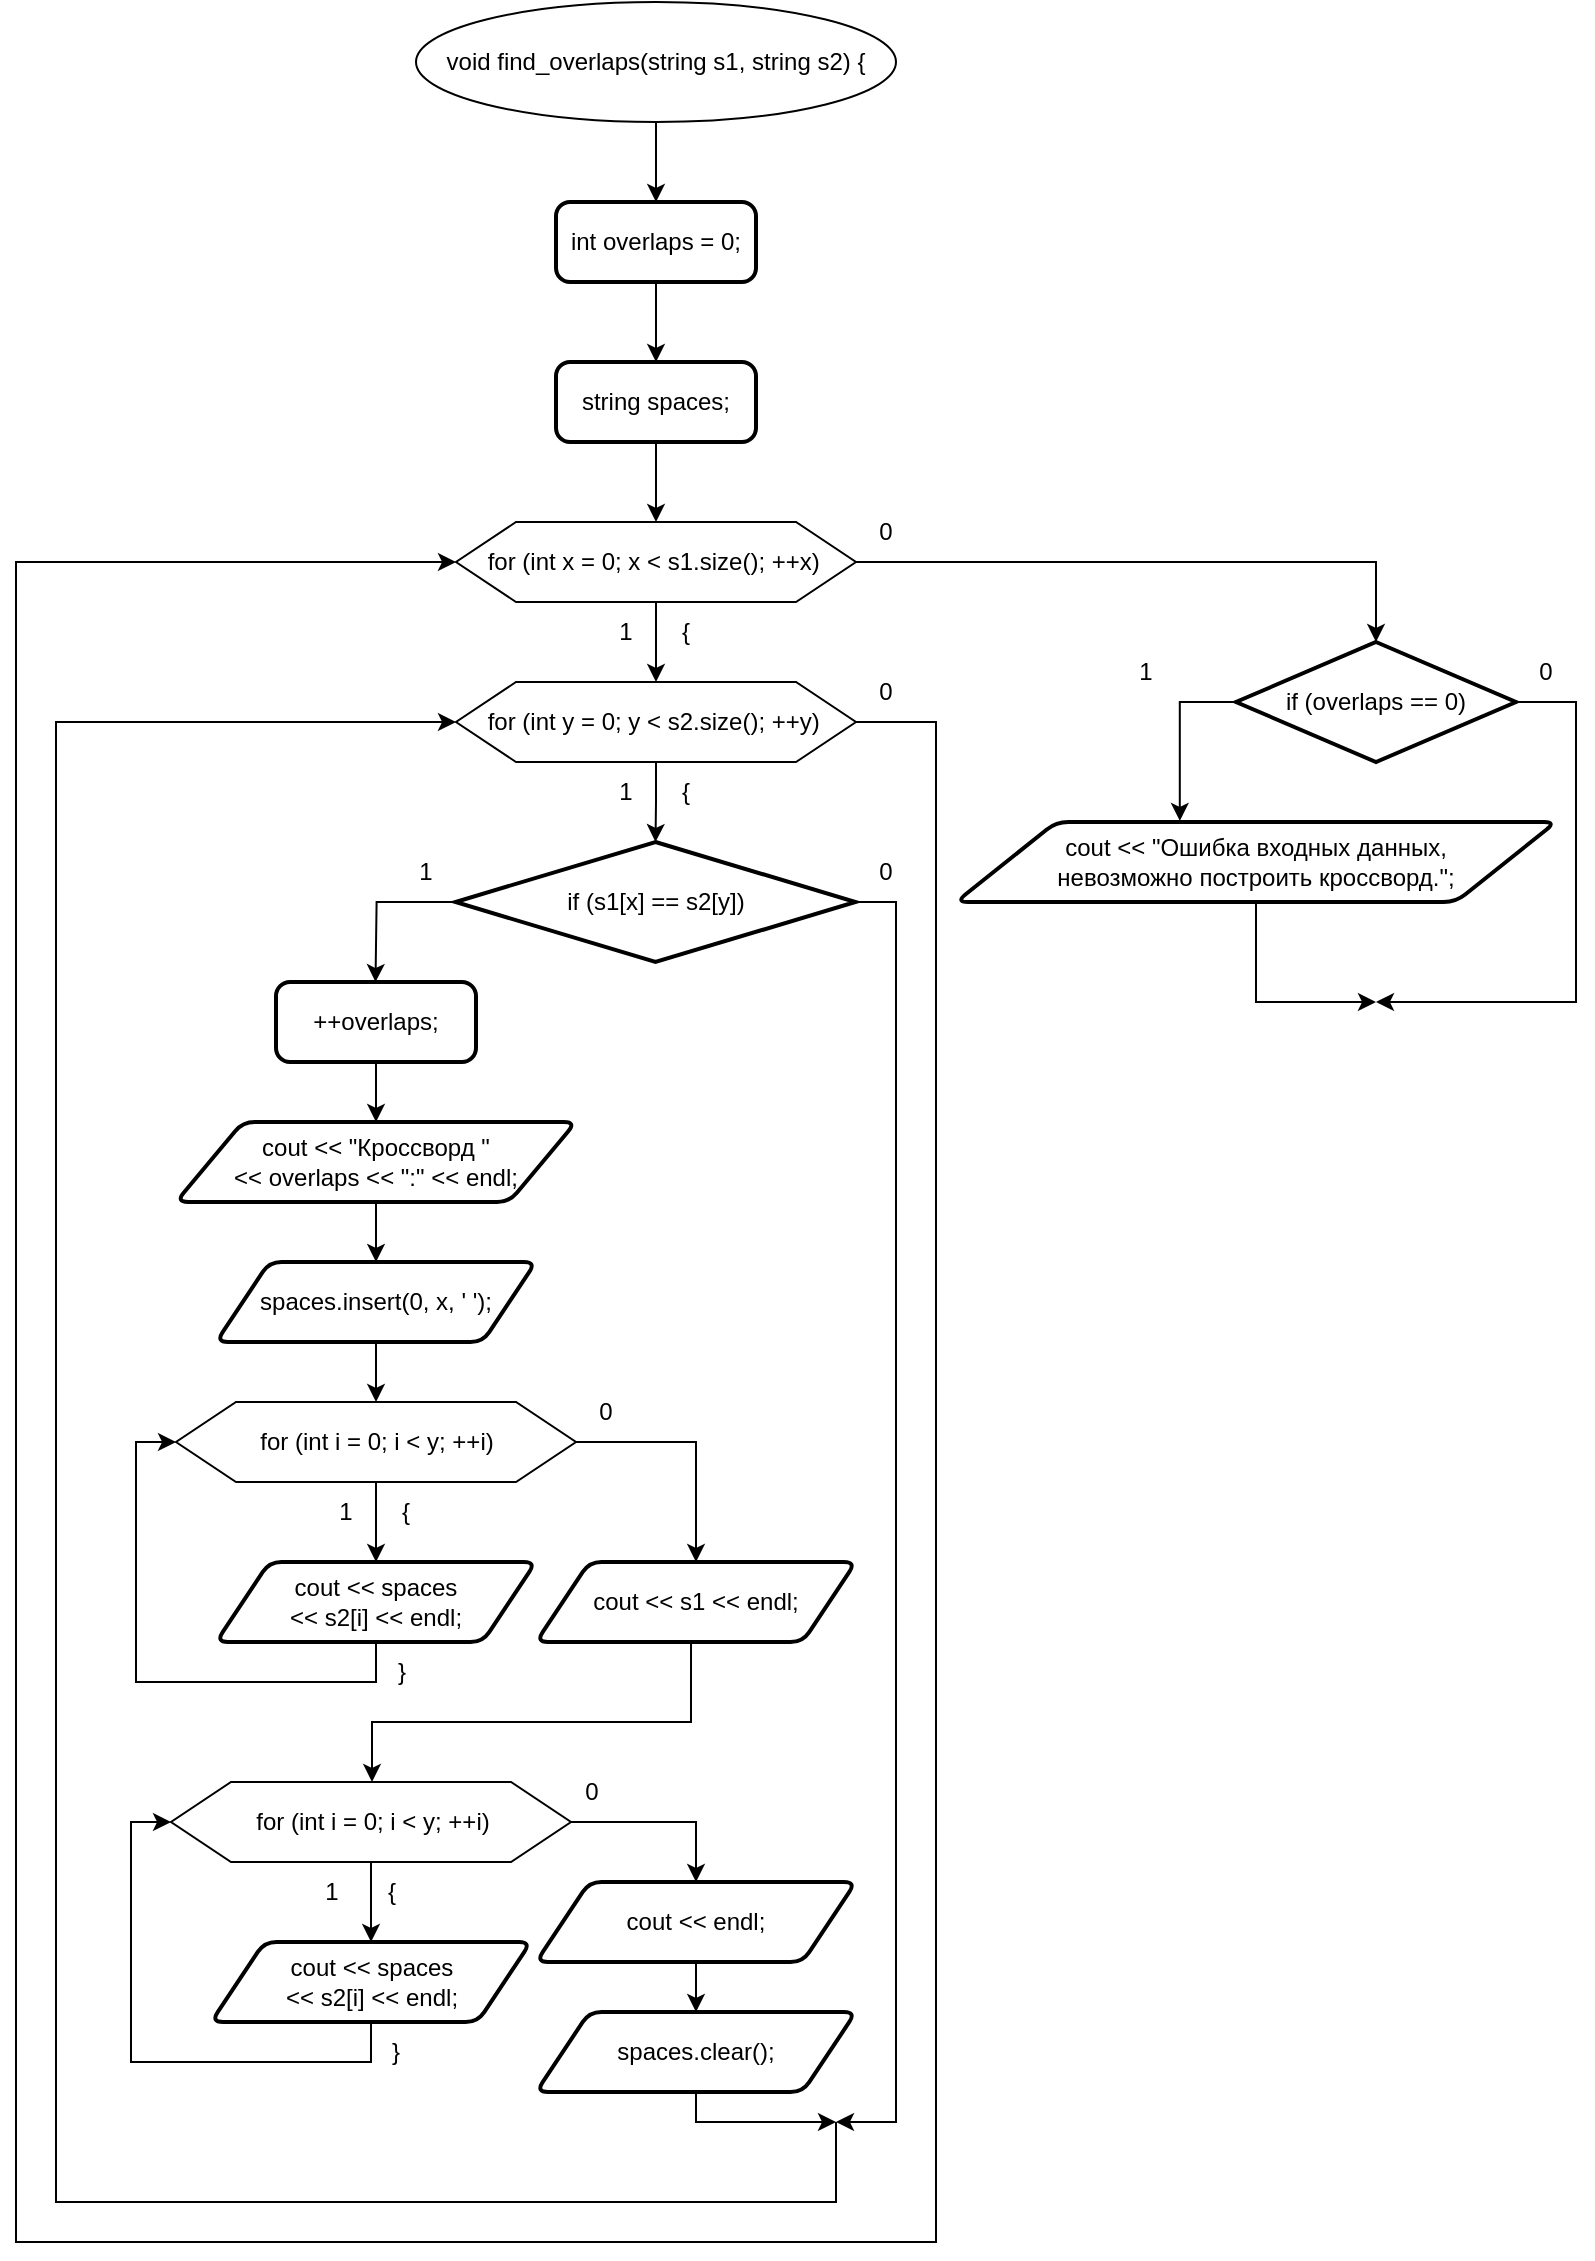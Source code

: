 <mxfile version="23.1.5" type="device">
  <diagram name="Страница — 1" id="59DzUU3foHQFtNTE2sHw">
    <mxGraphModel dx="1180" dy="2088" grid="1" gridSize="10" guides="1" tooltips="1" connect="1" arrows="1" fold="1" page="1" pageScale="1" pageWidth="827" pageHeight="1169" math="0" shadow="0">
      <root>
        <mxCell id="0" />
        <mxCell id="1" parent="0" />
        <mxCell id="2iktctOnqKr3DFjTZMCK-2" style="edgeStyle=orthogonalEdgeStyle;rounded=0;orthogonalLoop=1;jettySize=auto;html=1;exitX=0.5;exitY=1;exitDx=0;exitDy=0;" edge="1" parent="1" source="2iktctOnqKr3DFjTZMCK-1" target="2iktctOnqKr3DFjTZMCK-3">
          <mxGeometry relative="1" as="geometry">
            <mxPoint x="360.143" y="120" as="targetPoint" />
          </mxGeometry>
        </mxCell>
        <mxCell id="2iktctOnqKr3DFjTZMCK-1" value="void find_overlaps(string s1, string s2)&amp;nbsp;{" style="ellipse;whiteSpace=wrap;html=1;" vertex="1" parent="1">
          <mxGeometry x="240" y="20" width="240" height="60" as="geometry" />
        </mxCell>
        <mxCell id="2iktctOnqKr3DFjTZMCK-4" style="edgeStyle=orthogonalEdgeStyle;rounded=0;orthogonalLoop=1;jettySize=auto;html=1;exitX=0.5;exitY=1;exitDx=0;exitDy=0;" edge="1" parent="1" source="2iktctOnqKr3DFjTZMCK-3" target="2iktctOnqKr3DFjTZMCK-5">
          <mxGeometry relative="1" as="geometry">
            <mxPoint x="360.143" y="200" as="targetPoint" />
          </mxGeometry>
        </mxCell>
        <mxCell id="2iktctOnqKr3DFjTZMCK-3" value="int overlaps = 0;" style="rounded=1;whiteSpace=wrap;html=1;absoluteArcSize=1;arcSize=14;strokeWidth=2;" vertex="1" parent="1">
          <mxGeometry x="310.003" y="120" width="100" height="40" as="geometry" />
        </mxCell>
        <mxCell id="2iktctOnqKr3DFjTZMCK-6" style="edgeStyle=orthogonalEdgeStyle;rounded=0;orthogonalLoop=1;jettySize=auto;html=1;exitX=0.5;exitY=1;exitDx=0;exitDy=0;entryX=0.5;entryY=0;entryDx=0;entryDy=0;" edge="1" parent="1" source="2iktctOnqKr3DFjTZMCK-5" target="2iktctOnqKr3DFjTZMCK-9">
          <mxGeometry relative="1" as="geometry">
            <mxPoint x="360.143" y="280" as="targetPoint" />
          </mxGeometry>
        </mxCell>
        <mxCell id="2iktctOnqKr3DFjTZMCK-5" value="string spaces;" style="rounded=1;whiteSpace=wrap;html=1;absoluteArcSize=1;arcSize=14;strokeWidth=2;" vertex="1" parent="1">
          <mxGeometry x="310.003" y="200" width="100" height="40" as="geometry" />
        </mxCell>
        <mxCell id="2iktctOnqKr3DFjTZMCK-7" style="edgeStyle=orthogonalEdgeStyle;rounded=0;orthogonalLoop=1;jettySize=auto;html=1;exitX=0.5;exitY=1;exitDx=0;exitDy=0;entryX=0.5;entryY=0;entryDx=0;entryDy=0;" edge="1" source="2iktctOnqKr3DFjTZMCK-9" parent="1" target="2iktctOnqKr3DFjTZMCK-15">
          <mxGeometry relative="1" as="geometry">
            <mxPoint x="360" y="360" as="targetPoint" />
          </mxGeometry>
        </mxCell>
        <mxCell id="2iktctOnqKr3DFjTZMCK-8" style="edgeStyle=orthogonalEdgeStyle;rounded=0;orthogonalLoop=1;jettySize=auto;html=1;exitX=1;exitY=0.5;exitDx=0;exitDy=0;" edge="1" source="2iktctOnqKr3DFjTZMCK-9" parent="1">
          <mxGeometry relative="1" as="geometry">
            <mxPoint x="720" y="340" as="targetPoint" />
            <Array as="points">
              <mxPoint x="720" y="300" />
            </Array>
          </mxGeometry>
        </mxCell>
        <mxCell id="2iktctOnqKr3DFjTZMCK-9" value="for (int x = 0; x &amp;lt; s1.size(); ++x)&amp;nbsp;" style="verticalLabelPosition=middle;verticalAlign=middle;html=1;shape=hexagon;perimeter=hexagonPerimeter2;arcSize=6;size=0.15;labelPosition=center;align=center;" vertex="1" parent="1">
          <mxGeometry x="260" y="280" width="200" height="40" as="geometry" />
        </mxCell>
        <mxCell id="2iktctOnqKr3DFjTZMCK-10" value="1" style="text;html=1;strokeColor=none;fillColor=none;align=center;verticalAlign=middle;whiteSpace=wrap;rounded=0;" vertex="1" parent="1">
          <mxGeometry x="330" y="320" width="30" height="30" as="geometry" />
        </mxCell>
        <mxCell id="2iktctOnqKr3DFjTZMCK-11" value="{" style="text;html=1;strokeColor=none;fillColor=none;align=center;verticalAlign=middle;whiteSpace=wrap;rounded=0;" vertex="1" parent="1">
          <mxGeometry x="360" y="320" width="30" height="30" as="geometry" />
        </mxCell>
        <mxCell id="2iktctOnqKr3DFjTZMCK-12" value="0" style="text;html=1;strokeColor=none;fillColor=none;align=center;verticalAlign=middle;whiteSpace=wrap;rounded=0;" vertex="1" parent="1">
          <mxGeometry x="460" y="270" width="30" height="30" as="geometry" />
        </mxCell>
        <mxCell id="2iktctOnqKr3DFjTZMCK-13" style="edgeStyle=orthogonalEdgeStyle;rounded=0;orthogonalLoop=1;jettySize=auto;html=1;exitX=0.5;exitY=1;exitDx=0;exitDy=0;entryX=0.5;entryY=0;entryDx=0;entryDy=0;entryPerimeter=0;" edge="1" source="2iktctOnqKr3DFjTZMCK-15" parent="1" target="2iktctOnqKr3DFjTZMCK-21">
          <mxGeometry relative="1" as="geometry">
            <mxPoint x="360" y="440" as="targetPoint" />
          </mxGeometry>
        </mxCell>
        <mxCell id="2iktctOnqKr3DFjTZMCK-14" style="edgeStyle=orthogonalEdgeStyle;rounded=0;orthogonalLoop=1;jettySize=auto;html=1;exitX=1;exitY=0.5;exitDx=0;exitDy=0;entryX=0;entryY=0.5;entryDx=0;entryDy=0;" edge="1" source="2iktctOnqKr3DFjTZMCK-15" parent="1" target="2iktctOnqKr3DFjTZMCK-9">
          <mxGeometry relative="1" as="geometry">
            <mxPoint x="500" y="440" as="targetPoint" />
            <Array as="points">
              <mxPoint x="500" y="380" />
              <mxPoint x="500" y="1140" />
              <mxPoint x="40" y="1140" />
              <mxPoint x="40" y="300" />
            </Array>
          </mxGeometry>
        </mxCell>
        <mxCell id="2iktctOnqKr3DFjTZMCK-15" value="for (int y = 0; y &amp;lt; s2.size(); ++y)&amp;nbsp;" style="verticalLabelPosition=middle;verticalAlign=middle;html=1;shape=hexagon;perimeter=hexagonPerimeter2;arcSize=6;size=0.15;labelPosition=center;align=center;" vertex="1" parent="1">
          <mxGeometry x="260" y="360" width="200" height="40" as="geometry" />
        </mxCell>
        <mxCell id="2iktctOnqKr3DFjTZMCK-16" value="1" style="text;html=1;strokeColor=none;fillColor=none;align=center;verticalAlign=middle;whiteSpace=wrap;rounded=0;" vertex="1" parent="1">
          <mxGeometry x="330" y="400" width="30" height="30" as="geometry" />
        </mxCell>
        <mxCell id="2iktctOnqKr3DFjTZMCK-17" value="{" style="text;html=1;strokeColor=none;fillColor=none;align=center;verticalAlign=middle;whiteSpace=wrap;rounded=0;" vertex="1" parent="1">
          <mxGeometry x="360" y="400" width="30" height="30" as="geometry" />
        </mxCell>
        <mxCell id="2iktctOnqKr3DFjTZMCK-18" value="0" style="text;html=1;strokeColor=none;fillColor=none;align=center;verticalAlign=middle;whiteSpace=wrap;rounded=0;" vertex="1" parent="1">
          <mxGeometry x="460" y="350" width="30" height="30" as="geometry" />
        </mxCell>
        <mxCell id="2iktctOnqKr3DFjTZMCK-19" style="edgeStyle=orthogonalEdgeStyle;rounded=0;orthogonalLoop=1;jettySize=auto;html=1;exitX=0;exitY=0.5;exitDx=0;exitDy=0;exitPerimeter=0;" edge="1" source="2iktctOnqKr3DFjTZMCK-21" parent="1">
          <mxGeometry relative="1" as="geometry">
            <mxPoint x="219.75" y="510" as="targetPoint" />
          </mxGeometry>
        </mxCell>
        <mxCell id="2iktctOnqKr3DFjTZMCK-20" style="edgeStyle=orthogonalEdgeStyle;rounded=0;orthogonalLoop=1;jettySize=auto;html=1;exitX=1;exitY=0.5;exitDx=0;exitDy=0;exitPerimeter=0;" edge="1" source="2iktctOnqKr3DFjTZMCK-21" parent="1">
          <mxGeometry relative="1" as="geometry">
            <mxPoint x="450" y="1080" as="targetPoint" />
            <Array as="points">
              <mxPoint x="480" y="470" />
              <mxPoint x="480" y="1080" />
              <mxPoint x="450" y="1080" />
            </Array>
          </mxGeometry>
        </mxCell>
        <mxCell id="2iktctOnqKr3DFjTZMCK-21" value="if (s1[x] == s2[y])" style="strokeWidth=2;html=1;shape=mxgraph.flowchart.decision;whiteSpace=wrap;" vertex="1" parent="1">
          <mxGeometry x="259.75" y="440" width="200" height="60" as="geometry" />
        </mxCell>
        <mxCell id="2iktctOnqKr3DFjTZMCK-22" value="1" style="text;html=1;strokeColor=none;fillColor=none;align=center;verticalAlign=middle;whiteSpace=wrap;rounded=0;" vertex="1" parent="1">
          <mxGeometry x="229.75" y="440" width="30" height="30" as="geometry" />
        </mxCell>
        <mxCell id="2iktctOnqKr3DFjTZMCK-23" value="0" style="text;html=1;strokeColor=none;fillColor=none;align=center;verticalAlign=middle;whiteSpace=wrap;rounded=0;" vertex="1" parent="1">
          <mxGeometry x="459.75" y="440" width="30" height="30" as="geometry" />
        </mxCell>
        <mxCell id="2iktctOnqKr3DFjTZMCK-25" style="edgeStyle=orthogonalEdgeStyle;rounded=0;orthogonalLoop=1;jettySize=auto;html=1;exitX=0.5;exitY=1;exitDx=0;exitDy=0;" edge="1" parent="1" source="2iktctOnqKr3DFjTZMCK-24" target="2iktctOnqKr3DFjTZMCK-26">
          <mxGeometry relative="1" as="geometry">
            <mxPoint x="220.143" y="580" as="targetPoint" />
          </mxGeometry>
        </mxCell>
        <mxCell id="2iktctOnqKr3DFjTZMCK-24" value="++overlaps;" style="rounded=1;whiteSpace=wrap;html=1;absoluteArcSize=1;arcSize=14;strokeWidth=2;" vertex="1" parent="1">
          <mxGeometry x="170" y="510" width="100" height="40" as="geometry" />
        </mxCell>
        <mxCell id="2iktctOnqKr3DFjTZMCK-27" style="edgeStyle=orthogonalEdgeStyle;rounded=0;orthogonalLoop=1;jettySize=auto;html=1;exitX=0.5;exitY=1;exitDx=0;exitDy=0;" edge="1" parent="1" source="2iktctOnqKr3DFjTZMCK-26">
          <mxGeometry relative="1" as="geometry">
            <mxPoint x="220" y="650" as="targetPoint" />
          </mxGeometry>
        </mxCell>
        <mxCell id="2iktctOnqKr3DFjTZMCK-26" value="cout &amp;lt;&amp;lt; &quot;Кроссворд &quot; &lt;br&gt;&amp;lt;&amp;lt; overlaps &amp;lt;&amp;lt; &quot;:&quot; &amp;lt;&amp;lt; endl;" style="shape=parallelogram;html=1;strokeWidth=2;perimeter=parallelogramPerimeter;whiteSpace=wrap;rounded=1;arcSize=12;size=0.167;" vertex="1" parent="1">
          <mxGeometry x="120.01" y="580" width="199.99" height="40" as="geometry" />
        </mxCell>
        <mxCell id="2iktctOnqKr3DFjTZMCK-29" style="edgeStyle=orthogonalEdgeStyle;rounded=0;orthogonalLoop=1;jettySize=auto;html=1;exitX=0.5;exitY=1;exitDx=0;exitDy=0;entryX=0.5;entryY=0;entryDx=0;entryDy=0;" edge="1" parent="1" source="2iktctOnqKr3DFjTZMCK-28" target="2iktctOnqKr3DFjTZMCK-32">
          <mxGeometry relative="1" as="geometry">
            <mxPoint x="220" y="720" as="targetPoint" />
          </mxGeometry>
        </mxCell>
        <mxCell id="2iktctOnqKr3DFjTZMCK-28" value="spaces.insert(0, x, &#39; &#39;);" style="shape=parallelogram;html=1;strokeWidth=2;perimeter=parallelogramPerimeter;whiteSpace=wrap;rounded=1;arcSize=12;size=0.167;" vertex="1" parent="1">
          <mxGeometry x="140" y="650" width="160" height="40" as="geometry" />
        </mxCell>
        <mxCell id="2iktctOnqKr3DFjTZMCK-30" style="edgeStyle=orthogonalEdgeStyle;rounded=0;orthogonalLoop=1;jettySize=auto;html=1;exitX=0.5;exitY=1;exitDx=0;exitDy=0;entryX=0.5;entryY=0;entryDx=0;entryDy=0;" edge="1" source="2iktctOnqKr3DFjTZMCK-32" parent="1" target="2iktctOnqKr3DFjTZMCK-36">
          <mxGeometry relative="1" as="geometry">
            <mxPoint x="220.01" y="800" as="targetPoint" />
          </mxGeometry>
        </mxCell>
        <mxCell id="2iktctOnqKr3DFjTZMCK-31" style="edgeStyle=orthogonalEdgeStyle;rounded=0;orthogonalLoop=1;jettySize=auto;html=1;exitX=1;exitY=0.5;exitDx=0;exitDy=0;entryX=0.5;entryY=0;entryDx=0;entryDy=0;" edge="1" source="2iktctOnqKr3DFjTZMCK-32" parent="1" target="2iktctOnqKr3DFjTZMCK-40">
          <mxGeometry relative="1" as="geometry">
            <mxPoint x="360.01" y="800" as="targetPoint" />
            <Array as="points">
              <mxPoint x="380" y="740" />
            </Array>
          </mxGeometry>
        </mxCell>
        <mxCell id="2iktctOnqKr3DFjTZMCK-32" value="for (int i = 0; i &amp;lt; y; ++i)" style="verticalLabelPosition=middle;verticalAlign=middle;html=1;shape=hexagon;perimeter=hexagonPerimeter2;arcSize=6;size=0.15;labelPosition=center;align=center;" vertex="1" parent="1">
          <mxGeometry x="120.01" y="720" width="200" height="40" as="geometry" />
        </mxCell>
        <mxCell id="2iktctOnqKr3DFjTZMCK-33" value="1" style="text;html=1;strokeColor=none;fillColor=none;align=center;verticalAlign=middle;whiteSpace=wrap;rounded=0;" vertex="1" parent="1">
          <mxGeometry x="190.01" y="760" width="30" height="30" as="geometry" />
        </mxCell>
        <mxCell id="2iktctOnqKr3DFjTZMCK-34" value="{" style="text;html=1;strokeColor=none;fillColor=none;align=center;verticalAlign=middle;whiteSpace=wrap;rounded=0;" vertex="1" parent="1">
          <mxGeometry x="220.01" y="760" width="30" height="30" as="geometry" />
        </mxCell>
        <mxCell id="2iktctOnqKr3DFjTZMCK-35" value="0" style="text;html=1;strokeColor=none;fillColor=none;align=center;verticalAlign=middle;whiteSpace=wrap;rounded=0;" vertex="1" parent="1">
          <mxGeometry x="320.01" y="710" width="30" height="30" as="geometry" />
        </mxCell>
        <mxCell id="2iktctOnqKr3DFjTZMCK-37" style="edgeStyle=orthogonalEdgeStyle;rounded=0;orthogonalLoop=1;jettySize=auto;html=1;exitX=0.5;exitY=1;exitDx=0;exitDy=0;entryX=0;entryY=0.5;entryDx=0;entryDy=0;" edge="1" parent="1" source="2iktctOnqKr3DFjTZMCK-36" target="2iktctOnqKr3DFjTZMCK-32">
          <mxGeometry relative="1" as="geometry" />
        </mxCell>
        <mxCell id="2iktctOnqKr3DFjTZMCK-36" value="cout &amp;lt;&amp;lt; spaces &lt;br&gt;&amp;lt;&amp;lt; s2[i] &amp;lt;&amp;lt; endl;" style="shape=parallelogram;html=1;strokeWidth=2;perimeter=parallelogramPerimeter;whiteSpace=wrap;rounded=1;arcSize=12;size=0.167;" vertex="1" parent="1">
          <mxGeometry x="140" y="800" width="160" height="40" as="geometry" />
        </mxCell>
        <mxCell id="2iktctOnqKr3DFjTZMCK-39" value="}" style="text;html=1;strokeColor=none;fillColor=none;align=center;verticalAlign=middle;whiteSpace=wrap;rounded=0;" vertex="1" parent="1">
          <mxGeometry x="217.52" y="840" width="30" height="30" as="geometry" />
        </mxCell>
        <mxCell id="2iktctOnqKr3DFjTZMCK-41" style="edgeStyle=orthogonalEdgeStyle;rounded=0;orthogonalLoop=1;jettySize=auto;html=1;exitX=0.5;exitY=1;exitDx=0;exitDy=0;entryX=0.5;entryY=0;entryDx=0;entryDy=0;" edge="1" parent="1" target="2iktctOnqKr3DFjTZMCK-44">
          <mxGeometry relative="1" as="geometry">
            <mxPoint x="237.51" y="900" as="targetPoint" />
            <mxPoint x="377.51" y="840" as="sourcePoint" />
            <Array as="points">
              <mxPoint x="378" y="880" />
              <mxPoint x="218" y="880" />
              <mxPoint x="218" y="910" />
            </Array>
          </mxGeometry>
        </mxCell>
        <mxCell id="2iktctOnqKr3DFjTZMCK-40" value="cout &amp;lt;&amp;lt; s1 &amp;lt;&amp;lt; endl;" style="shape=parallelogram;html=1;strokeWidth=2;perimeter=parallelogramPerimeter;whiteSpace=wrap;rounded=1;arcSize=12;size=0.167;" vertex="1" parent="1">
          <mxGeometry x="300" y="800" width="160" height="40" as="geometry" />
        </mxCell>
        <mxCell id="2iktctOnqKr3DFjTZMCK-42" style="edgeStyle=orthogonalEdgeStyle;rounded=0;orthogonalLoop=1;jettySize=auto;html=1;exitX=0.5;exitY=1;exitDx=0;exitDy=0;entryX=0.5;entryY=0;entryDx=0;entryDy=0;" edge="1" parent="1" source="2iktctOnqKr3DFjTZMCK-44" target="2iktctOnqKr3DFjTZMCK-49">
          <mxGeometry relative="1" as="geometry">
            <mxPoint x="212.53" y="990" as="targetPoint" />
          </mxGeometry>
        </mxCell>
        <mxCell id="2iktctOnqKr3DFjTZMCK-43" style="edgeStyle=orthogonalEdgeStyle;rounded=0;orthogonalLoop=1;jettySize=auto;html=1;exitX=1;exitY=0.5;exitDx=0;exitDy=0;entryX=0.5;entryY=0;entryDx=0;entryDy=0;" edge="1" parent="1" source="2iktctOnqKr3DFjTZMCK-44" target="2iktctOnqKr3DFjTZMCK-53">
          <mxGeometry relative="1" as="geometry">
            <mxPoint x="370" y="960" as="targetPoint" />
            <Array as="points">
              <mxPoint x="380" y="930" />
            </Array>
          </mxGeometry>
        </mxCell>
        <mxCell id="2iktctOnqKr3DFjTZMCK-44" value="for (int i = 0; i &amp;lt; y; ++i)" style="verticalLabelPosition=middle;verticalAlign=middle;html=1;shape=hexagon;perimeter=hexagonPerimeter2;arcSize=6;size=0.15;labelPosition=center;align=center;" vertex="1" parent="1">
          <mxGeometry x="117.51" y="910" width="200" height="40" as="geometry" />
        </mxCell>
        <mxCell id="2iktctOnqKr3DFjTZMCK-45" value="1" style="text;html=1;strokeColor=none;fillColor=none;align=center;verticalAlign=middle;whiteSpace=wrap;rounded=0;" vertex="1" parent="1">
          <mxGeometry x="182.53" y="950" width="30" height="30" as="geometry" />
        </mxCell>
        <mxCell id="2iktctOnqKr3DFjTZMCK-46" value="{" style="text;html=1;strokeColor=none;fillColor=none;align=center;verticalAlign=middle;whiteSpace=wrap;rounded=0;" vertex="1" parent="1">
          <mxGeometry x="212.53" y="950" width="30" height="30" as="geometry" />
        </mxCell>
        <mxCell id="2iktctOnqKr3DFjTZMCK-47" value="0" style="text;html=1;strokeColor=none;fillColor=none;align=center;verticalAlign=middle;whiteSpace=wrap;rounded=0;" vertex="1" parent="1">
          <mxGeometry x="312.53" y="900" width="30" height="30" as="geometry" />
        </mxCell>
        <mxCell id="2iktctOnqKr3DFjTZMCK-48" style="edgeStyle=orthogonalEdgeStyle;rounded=0;orthogonalLoop=1;jettySize=auto;html=1;exitX=0.5;exitY=1;exitDx=0;exitDy=0;entryX=0;entryY=0.5;entryDx=0;entryDy=0;" edge="1" parent="1" source="2iktctOnqKr3DFjTZMCK-49" target="2iktctOnqKr3DFjTZMCK-44">
          <mxGeometry relative="1" as="geometry" />
        </mxCell>
        <mxCell id="2iktctOnqKr3DFjTZMCK-49" value="cout &amp;lt;&amp;lt; spaces &lt;br&gt;&amp;lt;&amp;lt; s2[i] &amp;lt;&amp;lt; endl;" style="shape=parallelogram;html=1;strokeWidth=2;perimeter=parallelogramPerimeter;whiteSpace=wrap;rounded=1;arcSize=12;size=0.167;" vertex="1" parent="1">
          <mxGeometry x="137.51" y="990" width="160" height="40" as="geometry" />
        </mxCell>
        <mxCell id="2iktctOnqKr3DFjTZMCK-50" value="}" style="text;html=1;strokeColor=none;fillColor=none;align=center;verticalAlign=middle;whiteSpace=wrap;rounded=0;" vertex="1" parent="1">
          <mxGeometry x="215.02" y="1030" width="30" height="30" as="geometry" />
        </mxCell>
        <mxCell id="2iktctOnqKr3DFjTZMCK-57" value="" style="edgeStyle=orthogonalEdgeStyle;rounded=0;orthogonalLoop=1;jettySize=auto;html=1;" edge="1" parent="1" source="2iktctOnqKr3DFjTZMCK-53" target="2iktctOnqKr3DFjTZMCK-56">
          <mxGeometry relative="1" as="geometry" />
        </mxCell>
        <mxCell id="2iktctOnqKr3DFjTZMCK-53" value="cout &amp;lt;&amp;lt; endl;" style="shape=parallelogram;html=1;strokeWidth=2;perimeter=parallelogramPerimeter;whiteSpace=wrap;rounded=1;arcSize=12;size=0.167;" vertex="1" parent="1">
          <mxGeometry x="300" y="960" width="160" height="40" as="geometry" />
        </mxCell>
        <mxCell id="2iktctOnqKr3DFjTZMCK-58" style="edgeStyle=orthogonalEdgeStyle;rounded=0;orthogonalLoop=1;jettySize=auto;html=1;exitX=0.5;exitY=1;exitDx=0;exitDy=0;" edge="1" parent="1" source="2iktctOnqKr3DFjTZMCK-56">
          <mxGeometry relative="1" as="geometry">
            <mxPoint x="450" y="1080" as="targetPoint" />
            <Array as="points">
              <mxPoint x="380" y="1080" />
              <mxPoint x="450" y="1080" />
            </Array>
          </mxGeometry>
        </mxCell>
        <mxCell id="2iktctOnqKr3DFjTZMCK-56" value="spaces.clear();" style="shape=parallelogram;html=1;strokeWidth=2;perimeter=parallelogramPerimeter;whiteSpace=wrap;rounded=1;arcSize=12;size=0.167;" vertex="1" parent="1">
          <mxGeometry x="300" y="1025" width="160" height="40" as="geometry" />
        </mxCell>
        <mxCell id="2iktctOnqKr3DFjTZMCK-59" value="" style="endArrow=classic;html=1;rounded=0;entryX=0;entryY=0.5;entryDx=0;entryDy=0;" edge="1" parent="1" target="2iktctOnqKr3DFjTZMCK-15">
          <mxGeometry width="50" height="50" relative="1" as="geometry">
            <mxPoint x="450.0" y="1080" as="sourcePoint" />
            <mxPoint x="450.59" y="1120" as="targetPoint" />
            <Array as="points">
              <mxPoint x="450" y="1120" />
              <mxPoint x="60" y="1120" />
              <mxPoint x="60" y="380" />
            </Array>
          </mxGeometry>
        </mxCell>
        <mxCell id="2iktctOnqKr3DFjTZMCK-66" style="edgeStyle=orthogonalEdgeStyle;rounded=0;orthogonalLoop=1;jettySize=auto;html=1;exitX=0;exitY=0.5;exitDx=0;exitDy=0;exitPerimeter=0;entryX=0.373;entryY=-0.014;entryDx=0;entryDy=0;entryPerimeter=0;" edge="1" source="2iktctOnqKr3DFjTZMCK-68" parent="1" target="2iktctOnqKr3DFjTZMCK-71">
          <mxGeometry relative="1" as="geometry">
            <mxPoint x="580" y="410" as="targetPoint" />
          </mxGeometry>
        </mxCell>
        <mxCell id="2iktctOnqKr3DFjTZMCK-67" style="edgeStyle=orthogonalEdgeStyle;rounded=0;orthogonalLoop=1;jettySize=auto;html=1;exitX=1;exitY=0.5;exitDx=0;exitDy=0;exitPerimeter=0;" edge="1" source="2iktctOnqKr3DFjTZMCK-68" parent="1">
          <mxGeometry relative="1" as="geometry">
            <mxPoint x="720" y="520" as="targetPoint" />
            <Array as="points">
              <mxPoint x="820" y="370" />
              <mxPoint x="820" y="520" />
            </Array>
          </mxGeometry>
        </mxCell>
        <mxCell id="2iktctOnqKr3DFjTZMCK-68" value="if (overlaps == 0)" style="strokeWidth=2;html=1;shape=mxgraph.flowchart.decision;whiteSpace=wrap;" vertex="1" parent="1">
          <mxGeometry x="650" y="340" width="140" height="60" as="geometry" />
        </mxCell>
        <mxCell id="2iktctOnqKr3DFjTZMCK-69" value="1" style="text;html=1;strokeColor=none;fillColor=none;align=center;verticalAlign=middle;whiteSpace=wrap;rounded=0;" vertex="1" parent="1">
          <mxGeometry x="590" y="340" width="30" height="30" as="geometry" />
        </mxCell>
        <mxCell id="2iktctOnqKr3DFjTZMCK-70" value="0" style="text;html=1;strokeColor=none;fillColor=none;align=center;verticalAlign=middle;whiteSpace=wrap;rounded=0;" vertex="1" parent="1">
          <mxGeometry x="790" y="340" width="30" height="30" as="geometry" />
        </mxCell>
        <mxCell id="2iktctOnqKr3DFjTZMCK-72" style="edgeStyle=orthogonalEdgeStyle;rounded=0;orthogonalLoop=1;jettySize=auto;html=1;exitX=0.5;exitY=1;exitDx=0;exitDy=0;" edge="1" parent="1" source="2iktctOnqKr3DFjTZMCK-71">
          <mxGeometry relative="1" as="geometry">
            <mxPoint x="720" y="520" as="targetPoint" />
            <Array as="points">
              <mxPoint x="660" y="520" />
            </Array>
          </mxGeometry>
        </mxCell>
        <mxCell id="2iktctOnqKr3DFjTZMCK-71" value="cout &amp;lt;&amp;lt; &quot;Ошибка входных данных, &lt;br&gt;невозможно построить кроссворд.&quot;;" style="shape=parallelogram;html=1;strokeWidth=2;perimeter=parallelogramPerimeter;whiteSpace=wrap;rounded=1;arcSize=12;size=0.167;" vertex="1" parent="1">
          <mxGeometry x="510" y="430" width="300" height="40" as="geometry" />
        </mxCell>
      </root>
    </mxGraphModel>
  </diagram>
</mxfile>
